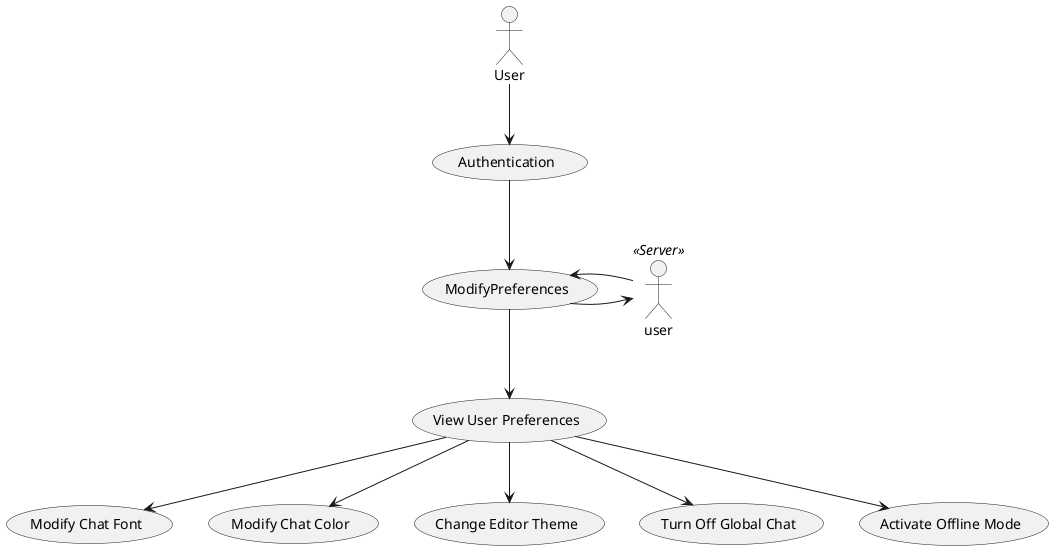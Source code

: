 @startuml
:User:
user << Server>>

:User: --> (Authentication)
(Authentication) --> (ModifyPreferences)
(ModifyPreferences) --> (View User Preferences)
(View User Preferences) --> (Modify Chat Font)
(View User Preferences) --> (Modify Chat Color)
(View User Preferences) --> (Change Editor Theme)
(View User Preferences) --> (Turn Off Global Chat)
(View User Preferences) --> (Activate Offline Mode)


(ModifyPreferences) -> user
user -> (ModifyPreferences)


@enduml